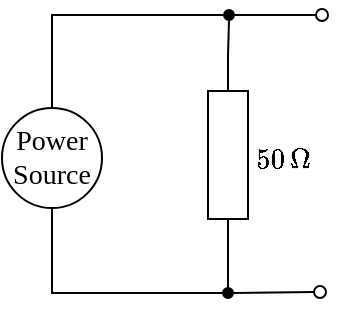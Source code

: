 <mxfile version="24.4.13" type="device">
  <diagram name="Page-1" id="OsTg6Z7ZqYBHd-4ov-Ji">
    <mxGraphModel dx="308" dy="247" grid="1" gridSize="1" guides="1" tooltips="1" connect="1" arrows="1" fold="1" page="1" pageScale="1" pageWidth="827" pageHeight="1169" math="1" shadow="0">
      <root>
        <mxCell id="0" />
        <mxCell id="1" parent="0" />
        <mxCell id="ko27W5vj2BWivEQE5cnP-8" style="edgeStyle=orthogonalEdgeStyle;rounded=0;orthogonalLoop=1;jettySize=auto;html=1;exitX=0.5;exitY=0;exitDx=0;exitDy=0;entryX=0;entryY=0.5;entryDx=0;entryDy=0;endArrow=none;endFill=0;" parent="1" source="WAkyg-uQ1VgwOVQDCGDP-1" target="ko27W5vj2BWivEQE5cnP-4" edge="1">
          <mxGeometry relative="1" as="geometry" />
        </mxCell>
        <mxCell id="ko27W5vj2BWivEQE5cnP-9" style="edgeStyle=orthogonalEdgeStyle;rounded=0;orthogonalLoop=1;jettySize=auto;html=1;exitX=0.5;exitY=1;exitDx=0;exitDy=0;entryX=0;entryY=0.5;entryDx=0;entryDy=0;endArrow=none;endFill=0;" parent="1" source="WAkyg-uQ1VgwOVQDCGDP-1" target="ko27W5vj2BWivEQE5cnP-5" edge="1">
          <mxGeometry relative="1" as="geometry" />
        </mxCell>
        <mxCell id="WAkyg-uQ1VgwOVQDCGDP-1" value="" style="ellipse;whiteSpace=wrap;html=1;aspect=fixed;" parent="1" vertex="1">
          <mxGeometry x="200" y="270" width="50" height="50" as="geometry" />
        </mxCell>
        <mxCell id="ko27W5vj2BWivEQE5cnP-6" style="edgeStyle=orthogonalEdgeStyle;rounded=0;orthogonalLoop=1;jettySize=auto;html=1;exitX=0;exitY=0.5;exitDx=0;exitDy=0;exitPerimeter=0;entryX=0.5;entryY=1;entryDx=0;entryDy=0;endArrow=none;endFill=0;" parent="1" source="WAkyg-uQ1VgwOVQDCGDP-2" target="ko27W5vj2BWivEQE5cnP-4" edge="1">
          <mxGeometry relative="1" as="geometry" />
        </mxCell>
        <mxCell id="ko27W5vj2BWivEQE5cnP-7" style="edgeStyle=orthogonalEdgeStyle;rounded=0;orthogonalLoop=1;jettySize=auto;html=1;exitX=1;exitY=0.5;exitDx=0;exitDy=0;exitPerimeter=0;entryX=0.5;entryY=0;entryDx=0;entryDy=0;endArrow=none;endFill=0;" parent="1" source="WAkyg-uQ1VgwOVQDCGDP-2" target="ko27W5vj2BWivEQE5cnP-5" edge="1">
          <mxGeometry relative="1" as="geometry" />
        </mxCell>
        <mxCell id="WAkyg-uQ1VgwOVQDCGDP-2" value="" style="pointerEvents=1;verticalLabelPosition=bottom;shadow=0;dashed=0;align=center;html=1;verticalAlign=top;shape=mxgraph.electrical.resistors.resistor_1;direction=south;" parent="1" vertex="1">
          <mxGeometry x="303" y="243.5" width="20" height="100" as="geometry" />
        </mxCell>
        <mxCell id="WAkyg-uQ1VgwOVQDCGDP-7" value="$$50\, \Omega$$" style="text;strokeColor=none;align=center;fillColor=none;html=1;verticalAlign=middle;whiteSpace=wrap;rounded=0;fontFamily=Times New Roman;fontSize=14;" parent="1" vertex="1">
          <mxGeometry x="311" y="281" width="60" height="30" as="geometry" />
        </mxCell>
        <mxCell id="WAkyg-uQ1VgwOVQDCGDP-8" value="Power&lt;div style=&quot;font-size: 14px;&quot;&gt;Source&lt;/div&gt;" style="text;strokeColor=none;align=center;fillColor=none;html=1;verticalAlign=middle;whiteSpace=wrap;rounded=0;fontFamily=Times New Roman;fontSize=14;" parent="1" vertex="1">
          <mxGeometry x="200" y="280.5" width="50" height="29" as="geometry" />
        </mxCell>
        <mxCell id="ko27W5vj2BWivEQE5cnP-10" style="edgeStyle=orthogonalEdgeStyle;rounded=0;orthogonalLoop=1;jettySize=auto;html=1;exitX=1;exitY=0.5;exitDx=0;exitDy=0;endArrow=oval;endFill=0;" parent="1" source="ko27W5vj2BWivEQE5cnP-4" edge="1">
          <mxGeometry relative="1" as="geometry">
            <mxPoint x="360" y="223.51" as="targetPoint" />
          </mxGeometry>
        </mxCell>
        <mxCell id="ko27W5vj2BWivEQE5cnP-4" value="" style="ellipse;whiteSpace=wrap;html=1;aspect=fixed;fillColor=#000000;" parent="1" vertex="1">
          <mxGeometry x="311" y="221" width="5" height="5" as="geometry" />
        </mxCell>
        <mxCell id="ko27W5vj2BWivEQE5cnP-11" style="edgeStyle=orthogonalEdgeStyle;rounded=0;orthogonalLoop=1;jettySize=auto;html=1;exitX=1;exitY=0.5;exitDx=0;exitDy=0;endArrow=oval;endFill=0;" parent="1" source="ko27W5vj2BWivEQE5cnP-5" edge="1">
          <mxGeometry relative="1" as="geometry">
            <mxPoint x="359" y="362" as="targetPoint" />
          </mxGeometry>
        </mxCell>
        <mxCell id="ko27W5vj2BWivEQE5cnP-5" value="" style="ellipse;whiteSpace=wrap;html=1;aspect=fixed;fillColor=#000000;" parent="1" vertex="1">
          <mxGeometry x="310.5" y="360" width="5" height="5" as="geometry" />
        </mxCell>
      </root>
    </mxGraphModel>
  </diagram>
</mxfile>
